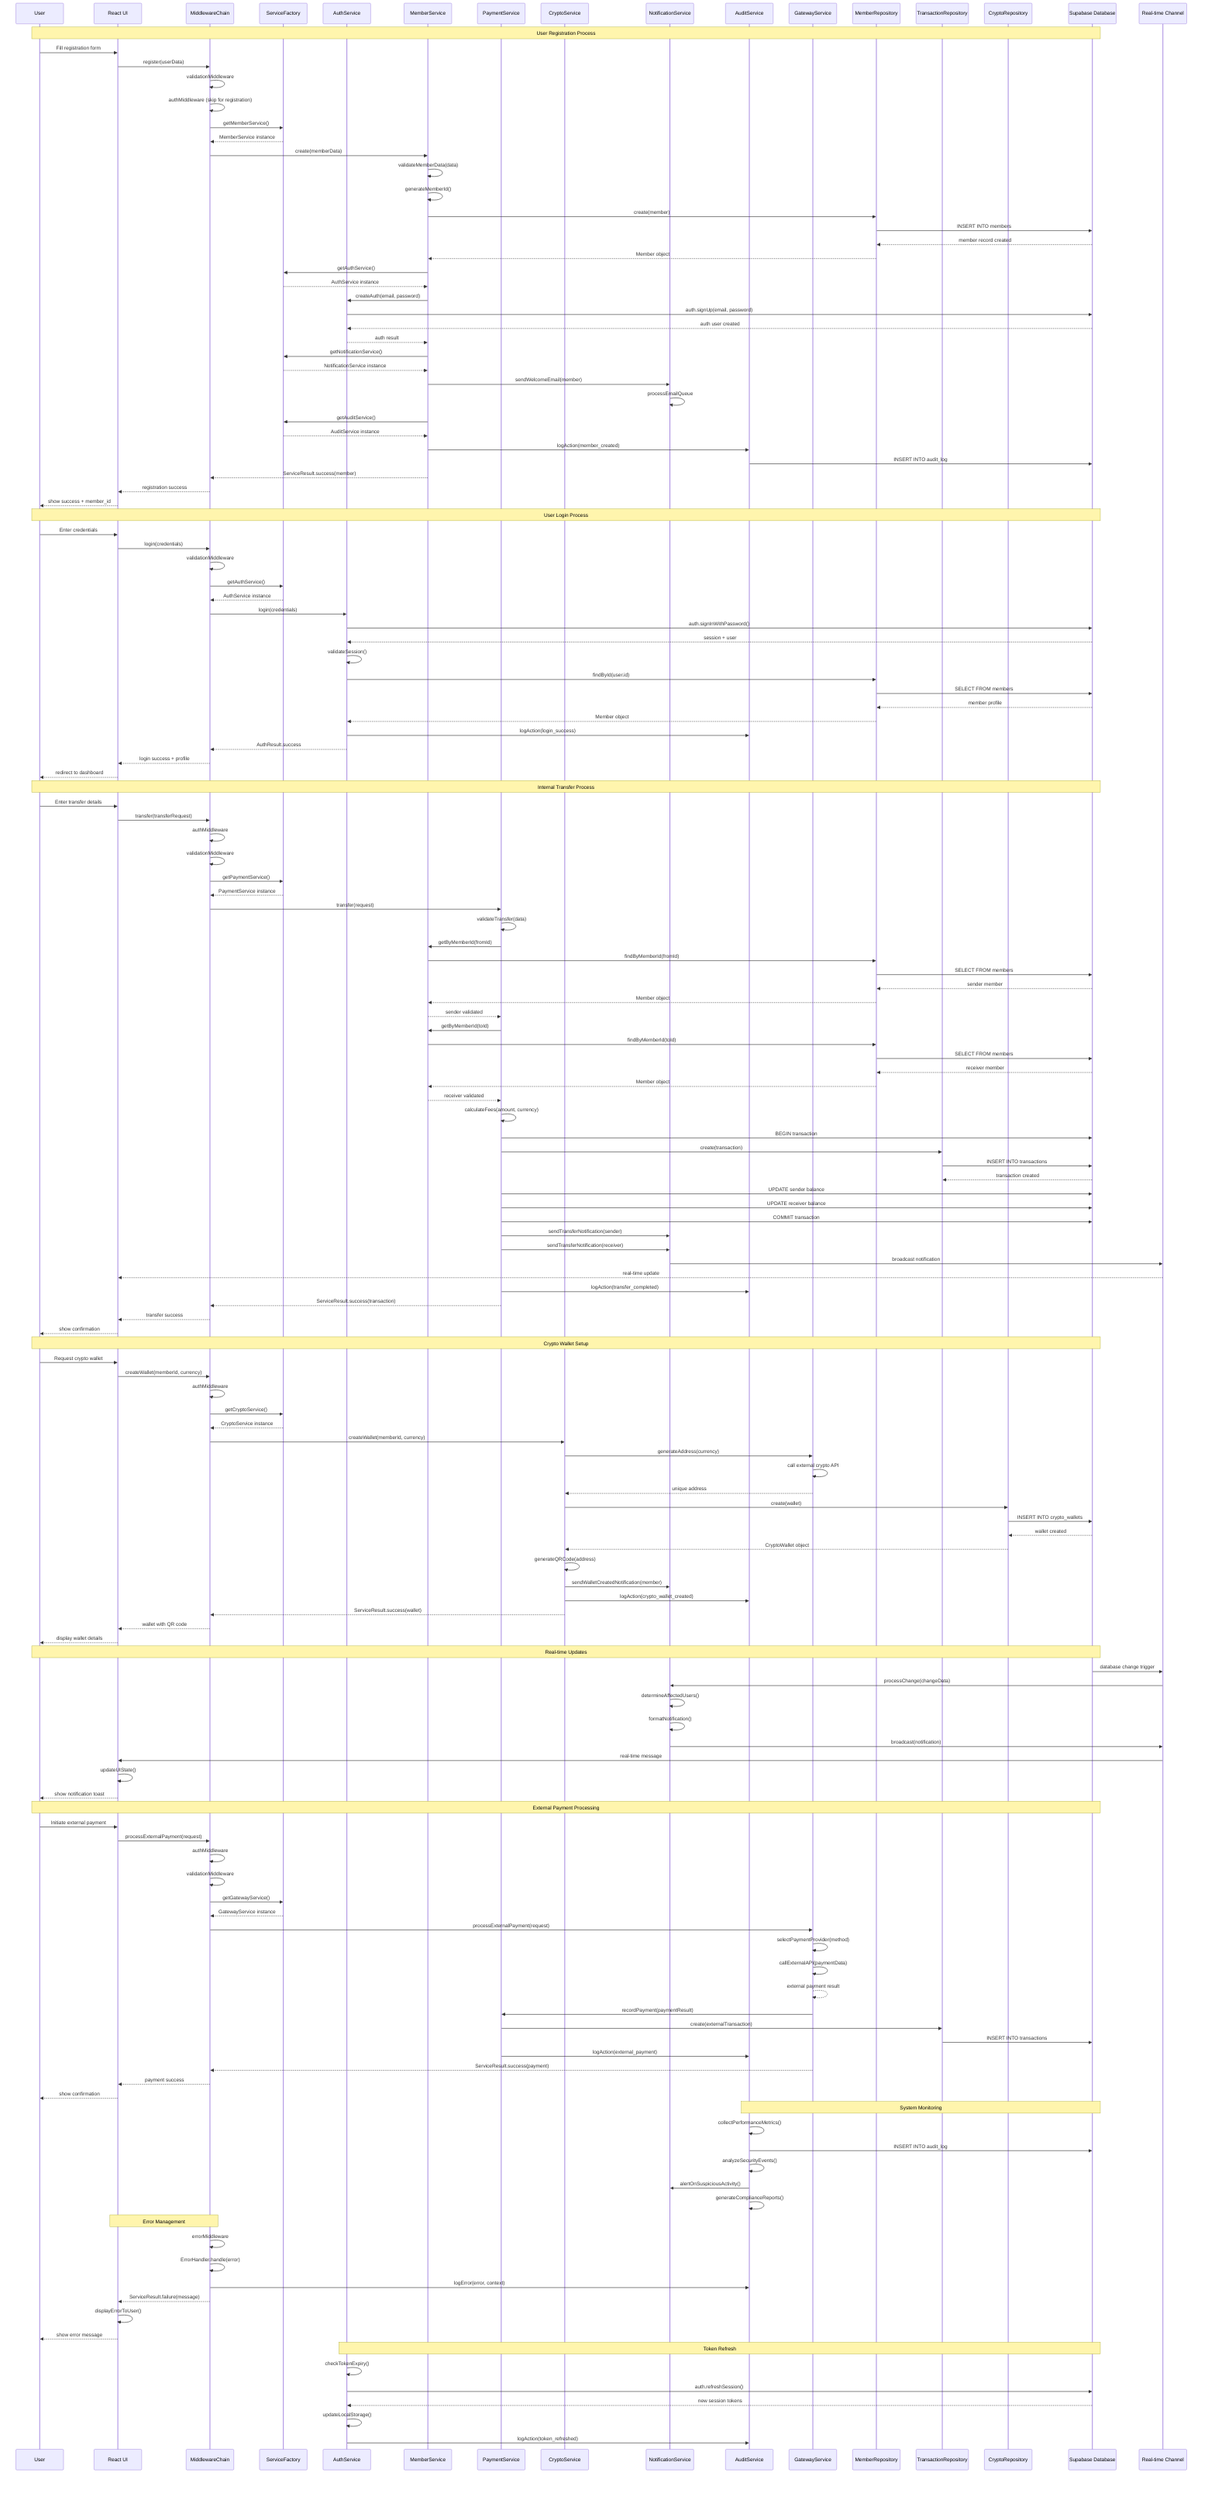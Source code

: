 sequenceDiagram
    participant U as User
    participant UI as React UI
    participant MW as MiddlewareChain
    participant SF as ServiceFactory
    participant AS as AuthService
    participant MS as MemberService
    participant PS as PaymentService
    participant CS as CryptoService
    participant NS as NotificationService
    participant AUS as AuditService
    participant GS as GatewayService
    participant MR as MemberRepository
    participant TR as TransactionRepository
    participant CR as CryptoRepository
    participant DB as Supabase Database
    participant RT as Real-time Channel

    %% User Registration Flow
    Note over U,DB: User Registration Process
    U->>UI: Fill registration form
    UI->>MW: register(userData)
    MW->>MW: validationMiddleware
    MW->>MW: authMiddleware (skip for registration)
    MW->>SF: getMemberService()
    SF-->>MW: MemberService instance
    MW->>MS: create(memberData)
    MS->>MS: validateMemberData(data)
    MS->>MS: generateMemberId()
    MS->>MR: create(member)
    MR->>DB: INSERT INTO members
    DB-->>MR: member record created
    MR-->>MS: Member object
    MS->>SF: getAuthService()
    SF-->>MS: AuthService instance
    MS->>AS: createAuth(email, password)
    AS->>DB: auth.signUp(email, password)
    DB-->>AS: auth user created
    AS-->>MS: auth result
    MS->>SF: getNotificationService()
    SF-->>MS: NotificationService instance
    MS->>NS: sendWelcomeEmail(member)
    NS->>NS: processEmailQueue
    MS->>SF: getAuditService()
    SF-->>MS: AuditService instance
    MS->>AUS: logAction(member_created)
    AUS->>DB: INSERT INTO audit_log
    MS-->>MW: ServiceResult.success(member)
    MW-->>UI: registration success
    UI-->>U: show success + member_id

    %% Authentication Flow
    Note over U,DB: User Login Process
    U->>UI: Enter credentials
    UI->>MW: login(credentials)
    MW->>MW: validationMiddleware
    MW->>SF: getAuthService()
    SF-->>MW: AuthService instance
    MW->>AS: login(credentials)
    AS->>DB: auth.signInWithPassword()
    DB-->>AS: session + user
    AS->>AS: validateSession()
    AS->>MR: findById(user.id)
    MR->>DB: SELECT FROM members
    DB-->>MR: member profile
    MR-->>AS: Member object
    AS->>AUS: logAction(login_success)
    AS-->>MW: AuthResult.success
    MW-->>UI: login success + profile
    UI-->>U: redirect to dashboard

    %% Payment Transfer Flow
    Note over U,DB: Internal Transfer Process
    U->>UI: Enter transfer details
    UI->>MW: transfer(transferRequest)
    MW->>MW: authMiddleware
    MW->>MW: validationMiddleware
    MW->>SF: getPaymentService()
    SF-->>MW: PaymentService instance
    MW->>PS: transfer(request)
    PS->>PS: validateTransfer(data)
    PS->>MS: getByMemberId(fromId)
    MS->>MR: findByMemberId(fromId)
    MR->>DB: SELECT FROM members
    DB-->>MR: sender member
    MR-->>MS: Member object
    MS-->>PS: sender validated
    PS->>MS: getByMemberId(toId)
    MS->>MR: findByMemberId(toId)
    MR->>DB: SELECT FROM members
    DB-->>MR: receiver member
    MR-->>MS: Member object
    MS-->>PS: receiver validated
    PS->>PS: calculateFees(amount, currency)
    PS->>DB: BEGIN transaction
    PS->>TR: create(transaction)
    TR->>DB: INSERT INTO transactions
    DB-->>TR: transaction created
    PS->>DB: UPDATE sender balance
    PS->>DB: UPDATE receiver balance
    PS->>DB: COMMIT transaction
    PS->>NS: sendTransferNotification(sender)
    PS->>NS: sendTransferNotification(receiver)
    NS->>RT: broadcast notification
    RT-->>UI: real-time update
    PS->>AUS: logAction(transfer_completed)
    PS-->>MW: ServiceResult.success(transaction)
    MW-->>UI: transfer success
    UI-->>U: show confirmation

    %% Crypto Wallet Creation Flow
    Note over U,DB: Crypto Wallet Setup
    U->>UI: Request crypto wallet
    UI->>MW: createWallet(memberId, currency)
    MW->>MW: authMiddleware
    MW->>SF: getCryptoService()
    SF-->>MW: CryptoService instance
    MW->>CS: createWallet(memberId, currency)
    CS->>GS: generateAddress(currency)
    GS->>GS: call external crypto API
    GS-->>CS: unique address
    CS->>CR: create(wallet)
    CR->>DB: INSERT INTO crypto_wallets
    DB-->>CR: wallet created
    CR-->>CS: CryptoWallet object
    CS->>CS: generateQRCode(address)
    CS->>NS: sendWalletCreatedNotification(member)
    CS->>AUS: logAction(crypto_wallet_created)
    CS-->>MW: ServiceResult.success(wallet)
    MW-->>UI: wallet with QR code
    UI-->>U: display wallet details

    %% Real-time Notification Flow
    Note over DB,U: Real-time Updates
    DB->>RT: database change trigger
    RT->>NS: processChange(changeData)
    NS->>NS: determineAffectedUsers()
    NS->>NS: formatNotification()
    NS->>RT: broadcast(notification)
    RT->>UI: real-time message
    UI->>UI: updateUIState()
    UI-->>U: show notification toast

    %% External Payment Flow
    Note over U,DB: External Payment Processing
    U->>UI: Initiate external payment
    UI->>MW: processExternalPayment(request)
    MW->>MW: authMiddleware
    MW->>MW: validationMiddleware
    MW->>SF: getGatewayService()
    SF-->>MW: GatewayService instance
    MW->>GS: processExternalPayment(request)
    GS->>GS: selectPaymentProvider(method)
    GS->>GS: callExternalAPI(paymentData)
    GS-->>GS: external payment result
    GS->>PS: recordPayment(paymentResult)
    PS->>TR: create(externalTransaction)
    TR->>DB: INSERT INTO transactions
    PS->>AUS: logAction(external_payment)
    GS-->>MW: ServiceResult.success(payment)
    MW-->>UI: payment success
    UI-->>U: show confirmation

    %% Audit Trail Flow
    Note over AUS,DB: System Monitoring
    AUS->>AUS: collectPerformanceMetrics()
    AUS->>DB: INSERT INTO audit_log
    AUS->>AUS: analyzeSecurityEvents()
    AUS->>NS: alertOnSuspiciousActivity()
    AUS->>AUS: generateComplianceReports()

    %% Error Handling Flow
    Note over MW,UI: Error Management
    MW->>MW: errorMiddleware
    MW->>MW: ErrorHandler.handle(error)
    MW->>AUS: logError(error, context)
    MW-->>UI: ServiceResult.failure(message)
    UI->>UI: displayErrorToUser()
    UI-->>U: show error message

    %% Session Management Flow
    Note over AS,DB: Token Refresh
    AS->>AS: checkTokenExpiry()
    AS->>DB: auth.refreshSession()
    DB-->>AS: new session tokens
    AS->>AS: updateLocalStorage()
    AS->>AUS: logAction(token_refreshed)